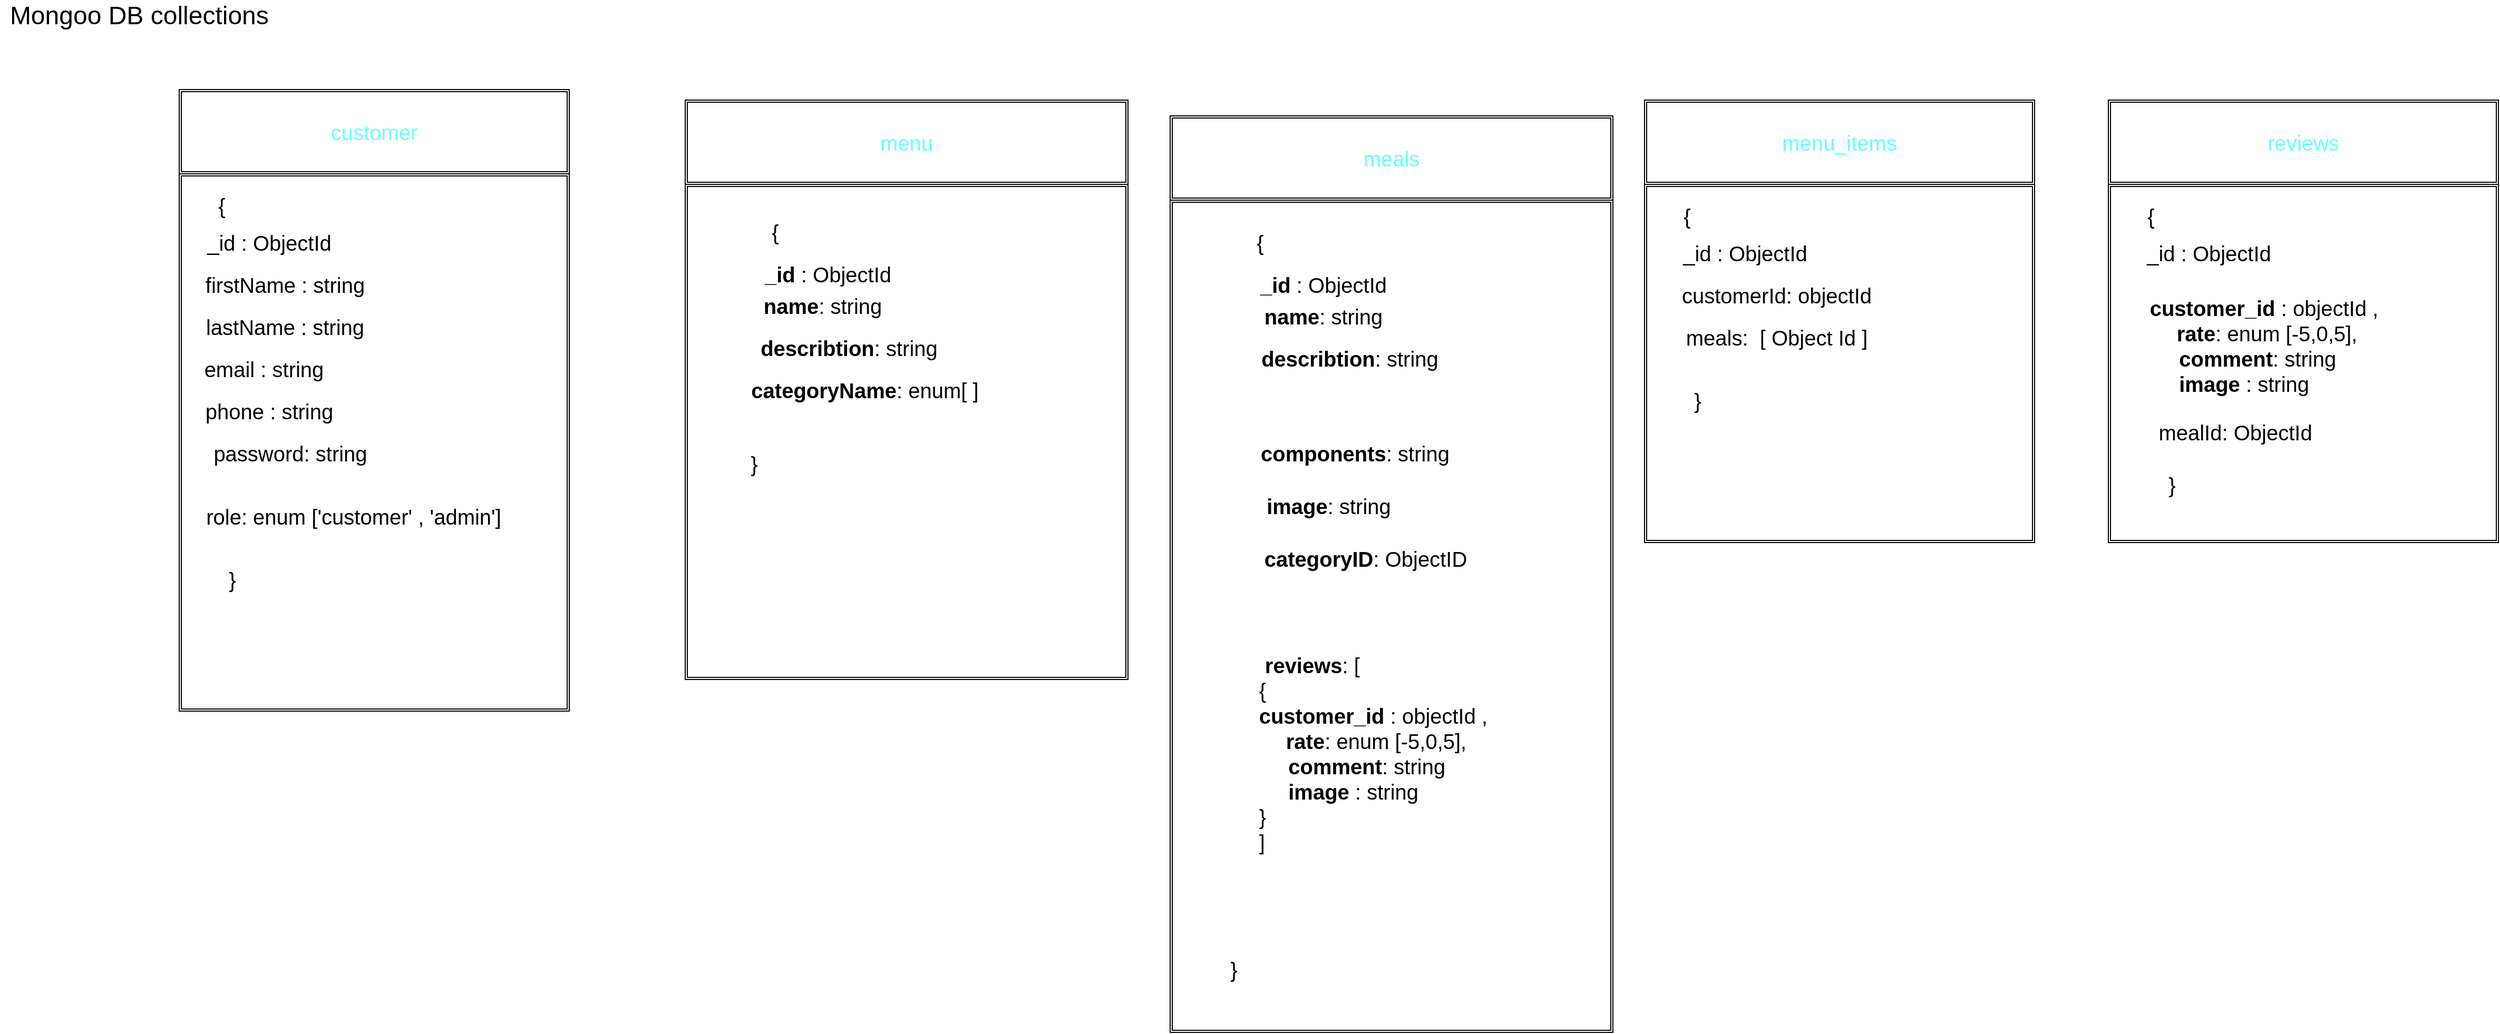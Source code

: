 <mxfile>
    <diagram id="fcGt7EVClolYBT90Z-lD" name="Page-1">
        <mxGraphModel dx="1732" dy="547" grid="1" gridSize="10" guides="1" tooltips="1" connect="1" arrows="1" fold="1" page="1" pageScale="1" pageWidth="850" pageHeight="1100" math="0" shadow="0">
            <root>
                <mxCell id="0"/>
                <mxCell id="1" parent="0"/>
                <mxCell id="32" value="&lt;font style=&quot;font-size: 24px&quot;&gt;Mongoo DB collections&amp;nbsp;&lt;/font&gt;" style="text;html=1;align=center;verticalAlign=middle;resizable=0;points=[];autosize=1;strokeColor=none;fillColor=none;" parent="1" vertex="1">
                    <mxGeometry x="-80" y="140" width="270" height="20" as="geometry"/>
                </mxCell>
                <mxCell id="39" value="" style="shape=ext;double=1;rounded=0;whiteSpace=wrap;html=1;fontSize=13;fillColor=none;" parent="1" vertex="1">
                    <mxGeometry x="90" y="300" width="370" height="510" as="geometry"/>
                </mxCell>
                <mxCell id="40" value="&lt;font style=&quot;font-size: 20px&quot; color=&quot;#66ffff&quot;&gt;customer&lt;/font&gt;" style="shape=ext;double=1;rounded=0;whiteSpace=wrap;html=1;fontSize=13;fillColor=none;" parent="1" vertex="1">
                    <mxGeometry x="90" y="220" width="370" height="80" as="geometry"/>
                </mxCell>
                <mxCell id="42" value="_id : ObjectId" style="text;html=1;align=center;verticalAlign=middle;resizable=0;points=[];autosize=1;strokeColor=none;fillColor=none;fontSize=20;" parent="1" vertex="1">
                    <mxGeometry x="110" y="350" width="130" height="30" as="geometry"/>
                </mxCell>
                <mxCell id="43" value="firstName : string" style="text;html=1;align=center;verticalAlign=middle;resizable=0;points=[];autosize=1;strokeColor=none;fillColor=none;fontSize=20;" parent="1" vertex="1">
                    <mxGeometry x="105" y="390" width="170" height="30" as="geometry"/>
                </mxCell>
                <mxCell id="44" value="lastName : string" style="text;html=1;align=center;verticalAlign=middle;resizable=0;points=[];autosize=1;strokeColor=none;fillColor=none;fontSize=20;" parent="1" vertex="1">
                    <mxGeometry x="105" y="430" width="170" height="30" as="geometry"/>
                </mxCell>
                <mxCell id="45" value="email : string" style="text;html=1;align=center;verticalAlign=middle;resizable=0;points=[];autosize=1;strokeColor=none;fillColor=none;fontSize=20;" parent="1" vertex="1">
                    <mxGeometry x="105" y="470" width="130" height="30" as="geometry"/>
                </mxCell>
                <mxCell id="46" value="phone : string" style="text;html=1;align=center;verticalAlign=middle;resizable=0;points=[];autosize=1;strokeColor=none;fillColor=none;fontSize=20;" parent="1" vertex="1">
                    <mxGeometry x="105" y="510" width="140" height="30" as="geometry"/>
                </mxCell>
                <mxCell id="47" value="{" style="text;html=1;align=center;verticalAlign=middle;resizable=0;points=[];autosize=1;strokeColor=none;fillColor=none;fontSize=20;" parent="1" vertex="1">
                    <mxGeometry x="120" y="315" width="20" height="30" as="geometry"/>
                </mxCell>
                <mxCell id="48" value="}" style="text;html=1;align=center;verticalAlign=middle;resizable=0;points=[];autosize=1;strokeColor=none;fillColor=none;fontSize=20;" parent="1" vertex="1">
                    <mxGeometry x="130" y="670" width="20" height="30" as="geometry"/>
                </mxCell>
                <mxCell id="61" value="" style="shape=ext;double=1;rounded=0;whiteSpace=wrap;html=1;fontSize=13;fillColor=none;" parent="1" vertex="1">
                    <mxGeometry x="570" y="310" width="420" height="470" as="geometry"/>
                </mxCell>
                <mxCell id="62" value="&lt;b&gt;_id &lt;/b&gt;: ObjectId" style="text;html=1;align=center;verticalAlign=middle;resizable=0;points=[];autosize=1;strokeColor=none;fillColor=none;fontSize=20;" parent="1" vertex="1">
                    <mxGeometry x="635" y="380" width="140" height="30" as="geometry"/>
                </mxCell>
                <mxCell id="63" value="&lt;b&gt;name&lt;/b&gt;: string" style="text;html=1;align=center;verticalAlign=middle;resizable=0;points=[];autosize=1;strokeColor=none;fillColor=none;fontSize=20;" parent="1" vertex="1">
                    <mxGeometry x="635" y="410" width="130" height="30" as="geometry"/>
                </mxCell>
                <mxCell id="64" value="&lt;b&gt;describtion&lt;/b&gt;: string" style="text;html=1;align=center;verticalAlign=middle;resizable=0;points=[];autosize=1;strokeColor=none;fillColor=none;fontSize=20;" parent="1" vertex="1">
                    <mxGeometry x="635" y="450" width="180" height="30" as="geometry"/>
                </mxCell>
                <mxCell id="67" value="{" style="text;html=1;align=center;verticalAlign=middle;resizable=0;points=[];autosize=1;strokeColor=none;fillColor=none;fontSize=20;" parent="1" vertex="1">
                    <mxGeometry x="645" y="340" width="20" height="30" as="geometry"/>
                </mxCell>
                <mxCell id="69" value="&lt;font color=&quot;#66ffff&quot;&gt;&lt;span style=&quot;font-size: 20px&quot;&gt;menu&lt;/span&gt;&lt;/font&gt;" style="shape=ext;double=1;rounded=0;whiteSpace=wrap;html=1;fontSize=13;fillColor=none;" parent="1" vertex="1">
                    <mxGeometry x="570" y="230" width="420" height="80" as="geometry"/>
                </mxCell>
                <mxCell id="83" value="" style="shape=ext;double=1;rounded=0;whiteSpace=wrap;html=1;fontSize=13;fillColor=none;" parent="1" vertex="1">
                    <mxGeometry x="1480" y="310" width="370" height="340" as="geometry"/>
                </mxCell>
                <mxCell id="84" value="&lt;font color=&quot;#66ffff&quot;&gt;&lt;span style=&quot;font-size: 20px&quot;&gt;menu_items&lt;/span&gt;&lt;/font&gt;" style="shape=ext;double=1;rounded=0;whiteSpace=wrap;html=1;fontSize=13;fillColor=none;" parent="1" vertex="1">
                    <mxGeometry x="1480" y="230" width="370" height="80" as="geometry"/>
                </mxCell>
                <mxCell id="85" value="_id : ObjectId" style="text;html=1;align=center;verticalAlign=middle;resizable=0;points=[];autosize=1;strokeColor=none;fillColor=none;fontSize=20;" parent="1" vertex="1">
                    <mxGeometry x="1510" y="360" width="130" height="30" as="geometry"/>
                </mxCell>
                <mxCell id="86" value="customerId: objectId" style="text;html=1;align=center;verticalAlign=middle;resizable=0;points=[];autosize=1;strokeColor=none;fillColor=none;fontSize=20;" parent="1" vertex="1">
                    <mxGeometry x="1505" y="400" width="200" height="30" as="geometry"/>
                </mxCell>
                <mxCell id="87" value="meals:&amp;nbsp; [ Object Id ]" style="text;html=1;align=center;verticalAlign=middle;resizable=0;points=[];autosize=1;strokeColor=none;fillColor=none;fontSize=20;" parent="1" vertex="1">
                    <mxGeometry x="1510" y="440" width="190" height="30" as="geometry"/>
                </mxCell>
                <mxCell id="90" value="{" style="text;html=1;align=center;verticalAlign=middle;resizable=0;points=[];autosize=1;strokeColor=none;fillColor=none;fontSize=20;" parent="1" vertex="1">
                    <mxGeometry x="1510" y="325" width="20" height="30" as="geometry"/>
                </mxCell>
                <mxCell id="91" value="}" style="text;html=1;align=center;verticalAlign=middle;resizable=0;points=[];autosize=1;strokeColor=none;fillColor=none;fontSize=20;" parent="1" vertex="1">
                    <mxGeometry x="1520" y="500" width="20" height="30" as="geometry"/>
                </mxCell>
                <mxCell id="93" value="" style="shape=ext;double=1;rounded=0;whiteSpace=wrap;html=1;fontSize=13;fillColor=none;" parent="1" vertex="1">
                    <mxGeometry x="1030" y="325" width="420" height="790" as="geometry"/>
                </mxCell>
                <mxCell id="94" value="&lt;b&gt;_id &lt;/b&gt;: ObjectId" style="text;html=1;align=center;verticalAlign=middle;resizable=0;points=[];autosize=1;strokeColor=none;fillColor=none;fontSize=20;" parent="1" vertex="1">
                    <mxGeometry x="1105" y="390" width="140" height="30" as="geometry"/>
                </mxCell>
                <mxCell id="95" value="&lt;b&gt;name&lt;/b&gt;: string" style="text;html=1;align=center;verticalAlign=middle;resizable=0;points=[];autosize=1;strokeColor=none;fillColor=none;fontSize=20;" parent="1" vertex="1">
                    <mxGeometry x="1110" y="420" width="130" height="30" as="geometry"/>
                </mxCell>
                <mxCell id="96" value="&lt;b&gt;describtion&lt;/b&gt;: string" style="text;html=1;align=center;verticalAlign=middle;resizable=0;points=[];autosize=1;strokeColor=none;fillColor=none;fontSize=20;" parent="1" vertex="1">
                    <mxGeometry x="1110" y="460" width="180" height="30" as="geometry"/>
                </mxCell>
                <mxCell id="97" value="{" style="text;html=1;align=center;verticalAlign=middle;resizable=0;points=[];autosize=1;strokeColor=none;fillColor=none;fontSize=20;" parent="1" vertex="1">
                    <mxGeometry x="1105" y="350" width="20" height="30" as="geometry"/>
                </mxCell>
                <mxCell id="98" value="&lt;font color=&quot;#66ffff&quot;&gt;&lt;span style=&quot;font-size: 20px&quot;&gt;meals&lt;/span&gt;&lt;/font&gt;" style="shape=ext;double=1;rounded=0;whiteSpace=wrap;html=1;fontSize=13;fillColor=none;" parent="1" vertex="1">
                    <mxGeometry x="1030" y="245" width="420" height="80" as="geometry"/>
                </mxCell>
                <mxCell id="101" value="&lt;br&gt;&lt;b&gt;&lt;br&gt;&lt;/b&gt;" style="text;html=1;align=center;verticalAlign=middle;resizable=0;points=[];autosize=1;strokeColor=none;fillColor=none;fontSize=20;" parent="1" vertex="1">
                    <mxGeometry x="1200" y="560" width="20" height="50" as="geometry"/>
                </mxCell>
                <mxCell id="104" value="&lt;b&gt;components&lt;/b&gt;: string" style="text;html=1;align=center;verticalAlign=middle;resizable=0;points=[];autosize=1;strokeColor=none;fillColor=none;fontSize=20;" parent="1" vertex="1">
                    <mxGeometry x="1110" y="550" width="190" height="30" as="geometry"/>
                </mxCell>
                <mxCell id="105" value="&lt;b&gt;image&lt;/b&gt;: string" style="text;html=1;align=center;verticalAlign=middle;resizable=0;points=[];autosize=1;strokeColor=none;fillColor=none;fontSize=20;" parent="1" vertex="1">
                    <mxGeometry x="1115" y="600" width="130" height="30" as="geometry"/>
                </mxCell>
                <mxCell id="106" value="&lt;div style=&quot;text-align: left&quot;&gt;&amp;nbsp;&lt;b&gt;reviews&lt;/b&gt;: [&lt;/div&gt;&lt;div style=&quot;text-align: left&quot;&gt;&lt;span&gt;{&lt;/span&gt;&lt;/div&gt;&lt;b&gt;customer_id &lt;/b&gt;: objectId ,&amp;nbsp;&lt;br&gt;&lt;b&gt;rate&lt;/b&gt;: enum [-5,0,5],&lt;br&gt;&lt;div style=&quot;text-align: left&quot;&gt;&lt;b&gt;&amp;nbsp; &amp;nbsp; &amp;nbsp;comment&lt;/b&gt;&lt;span&gt;: string&amp;nbsp;&lt;/span&gt;&lt;/div&gt;&lt;b&gt;&lt;div style=&quot;text-align: left&quot;&gt;&lt;b&gt;&amp;nbsp; &amp;nbsp; &amp;nbsp;image &lt;/b&gt;&lt;span style=&quot;font-weight: normal&quot;&gt;: string&amp;nbsp;&amp;nbsp;&lt;/span&gt;&lt;/div&gt;&lt;/b&gt;&lt;div style=&quot;text-align: left&quot;&gt;&lt;span&gt;}&lt;/span&gt;&lt;/div&gt;&lt;div style=&quot;text-align: left&quot;&gt;&lt;span&gt;]&lt;/span&gt;&lt;/div&gt;" style="text;html=1;align=center;verticalAlign=middle;resizable=0;points=[];autosize=1;strokeColor=none;fillColor=none;fontSize=20;" parent="1" vertex="1">
                    <mxGeometry x="1105" y="750" width="240" height="200" as="geometry"/>
                </mxCell>
                <mxCell id="107" value="}" style="text;html=1;align=center;verticalAlign=middle;resizable=0;points=[];autosize=1;strokeColor=none;fillColor=none;fontSize=20;" parent="1" vertex="1">
                    <mxGeometry x="1080" y="1040" width="20" height="30" as="geometry"/>
                </mxCell>
                <mxCell id="111" value="&lt;b&gt;categoryID&lt;/b&gt;: ObjectID" style="text;html=1;align=center;verticalAlign=middle;resizable=0;points=[];autosize=1;strokeColor=none;fillColor=none;fontSize=20;" parent="1" vertex="1">
                    <mxGeometry x="1110" y="650" width="210" height="30" as="geometry"/>
                </mxCell>
                <mxCell id="113" value="&lt;b&gt;categoryName&lt;/b&gt;: enum[ ]" style="text;html=1;align=center;verticalAlign=middle;resizable=0;points=[];autosize=1;strokeColor=none;fillColor=none;fontSize=20;" parent="1" vertex="1">
                    <mxGeometry x="625" y="490" width="230" height="30" as="geometry"/>
                </mxCell>
                <mxCell id="115" value="}" style="text;html=1;align=center;verticalAlign=middle;resizable=0;points=[];autosize=1;strokeColor=none;fillColor=none;fontSize=20;" parent="1" vertex="1">
                    <mxGeometry x="625" y="560" width="20" height="30" as="geometry"/>
                </mxCell>
                <mxCell id="139" value="password: string" style="text;html=1;align=center;verticalAlign=middle;resizable=0;points=[];autosize=1;strokeColor=none;fillColor=none;fontSize=20;" parent="1" vertex="1">
                    <mxGeometry x="115" y="550" width="160" height="30" as="geometry"/>
                </mxCell>
                <mxCell id="140" value="role: enum ['customer' , 'admin']" style="text;html=1;align=center;verticalAlign=middle;resizable=0;points=[];autosize=1;strokeColor=none;fillColor=none;fontSize=20;" parent="1" vertex="1">
                    <mxGeometry x="105" y="610" width="300" height="30" as="geometry"/>
                </mxCell>
                <mxCell id="141" value="" style="shape=ext;double=1;rounded=0;whiteSpace=wrap;html=1;fontSize=13;fillColor=none;" vertex="1" parent="1">
                    <mxGeometry x="1920" y="310" width="370" height="340" as="geometry"/>
                </mxCell>
                <mxCell id="142" value="&lt;font color=&quot;#66ffff&quot;&gt;&lt;span style=&quot;font-size: 20px&quot;&gt;reviews&lt;/span&gt;&lt;/font&gt;" style="shape=ext;double=1;rounded=0;whiteSpace=wrap;html=1;fontSize=13;fillColor=none;" vertex="1" parent="1">
                    <mxGeometry x="1920" y="230" width="370" height="80" as="geometry"/>
                </mxCell>
                <mxCell id="143" value="_id : ObjectId" style="text;html=1;align=center;verticalAlign=middle;resizable=0;points=[];autosize=1;strokeColor=none;fillColor=none;fontSize=20;" vertex="1" parent="1">
                    <mxGeometry x="1950" y="360" width="130" height="30" as="geometry"/>
                </mxCell>
                <mxCell id="146" value="{" style="text;html=1;align=center;verticalAlign=middle;resizable=0;points=[];autosize=1;strokeColor=none;fillColor=none;fontSize=20;" vertex="1" parent="1">
                    <mxGeometry x="1950" y="325" width="20" height="30" as="geometry"/>
                </mxCell>
                <mxCell id="148" value="&lt;div style=&quot;text-align: left&quot;&gt;&lt;br&gt;&lt;/div&gt;&lt;b&gt;customer_id &lt;/b&gt;: objectId ,&amp;nbsp;&lt;br&gt;&lt;b&gt;rate&lt;/b&gt;: enum [-5,0,5],&lt;br&gt;&lt;div style=&quot;text-align: left&quot;&gt;&lt;b&gt;&amp;nbsp; &amp;nbsp; &amp;nbsp;comment&lt;/b&gt;&lt;span&gt;: string&amp;nbsp;&lt;/span&gt;&lt;/div&gt;&lt;b&gt;&lt;div style=&quot;text-align: left&quot;&gt;&lt;b&gt;&amp;nbsp; &amp;nbsp; &amp;nbsp;image &lt;/b&gt;&lt;span style=&quot;font-weight: normal&quot;&gt;: string&amp;nbsp;&amp;nbsp;&lt;/span&gt;&lt;/div&gt;&lt;/b&gt;&lt;div style=&quot;text-align: left&quot;&gt;&lt;br&gt;&lt;/div&gt;&lt;div style=&quot;text-align: left&quot;&gt;&lt;br&gt;&lt;/div&gt;" style="text;html=1;align=center;verticalAlign=middle;resizable=0;points=[];autosize=1;strokeColor=none;fillColor=none;fontSize=20;" vertex="1" parent="1">
                    <mxGeometry x="1950" y="390" width="240" height="170" as="geometry"/>
                </mxCell>
                <mxCell id="149" value="mealId: ObjectId" style="text;html=1;align=center;verticalAlign=middle;resizable=0;points=[];autosize=1;strokeColor=none;fillColor=none;fontSize=20;" vertex="1" parent="1">
                    <mxGeometry x="1960" y="530" width="160" height="30" as="geometry"/>
                </mxCell>
                <mxCell id="150" value="}" style="text;html=1;align=center;verticalAlign=middle;resizable=0;points=[];autosize=1;strokeColor=none;fillColor=none;fontSize=20;" vertex="1" parent="1">
                    <mxGeometry x="1970" y="580" width="20" height="30" as="geometry"/>
                </mxCell>
            </root>
        </mxGraphModel>
    </diagram>
</mxfile>